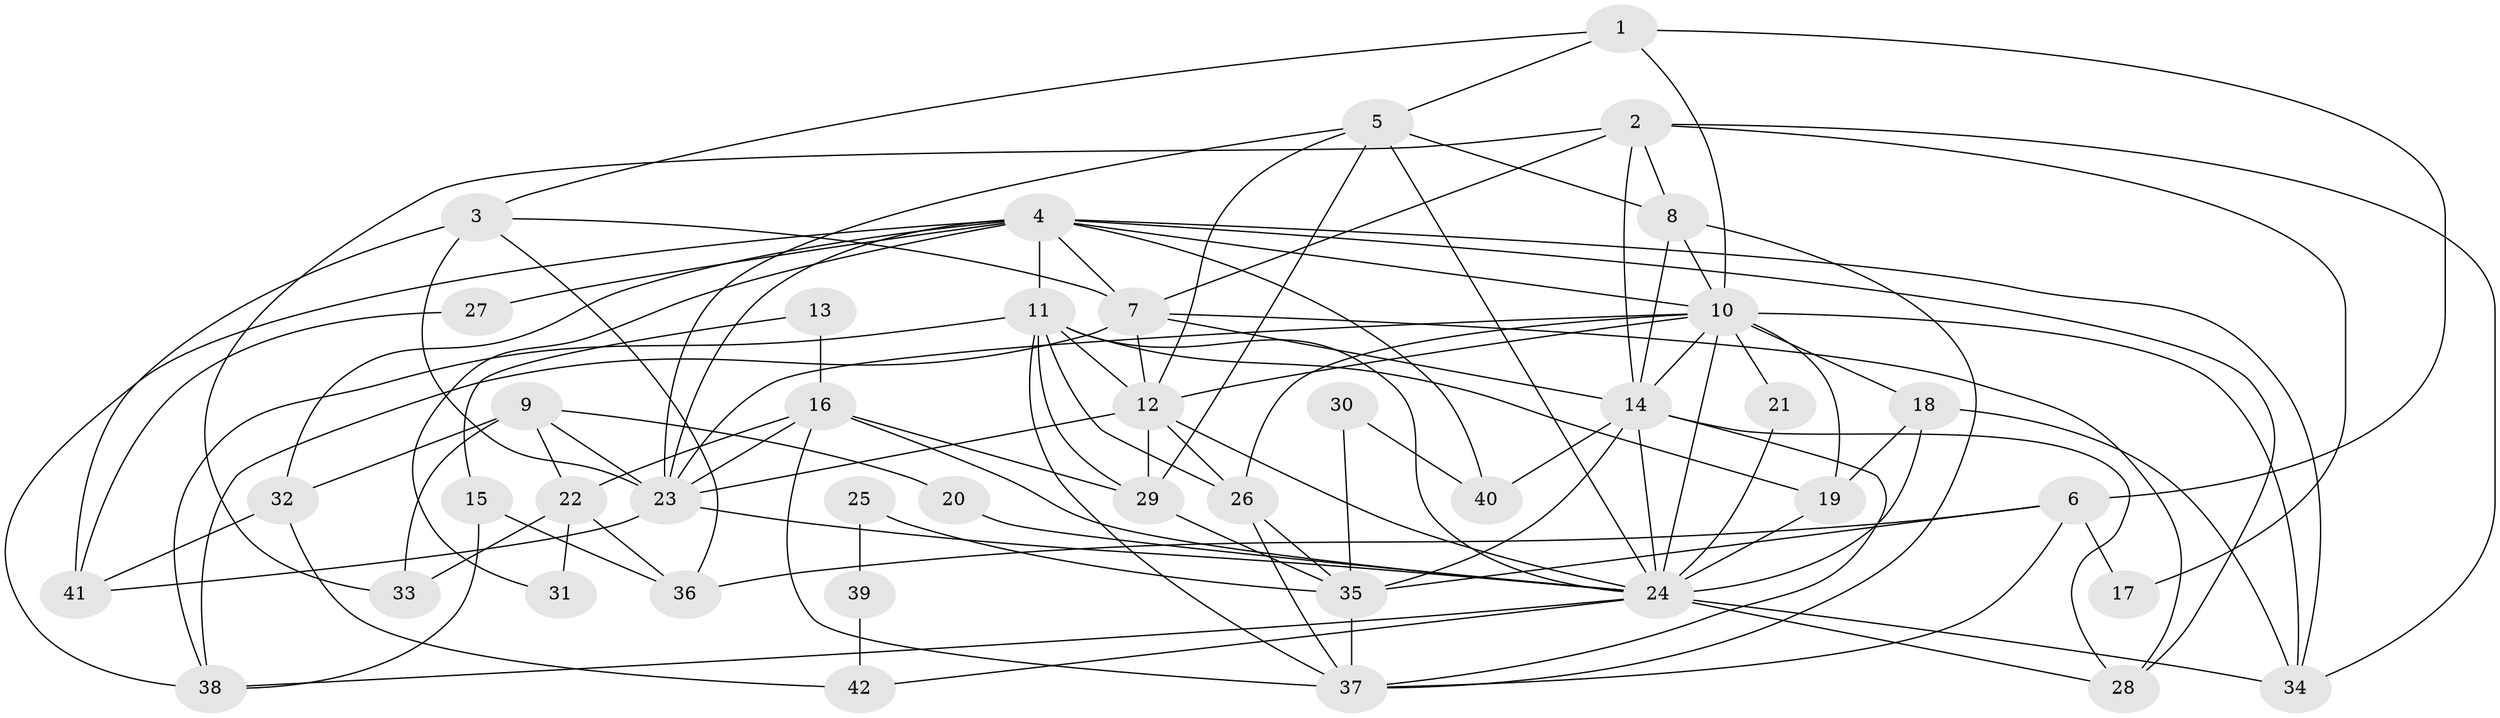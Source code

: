 // original degree distribution, {4: 0.27710843373493976, 5: 0.21686746987951808, 3: 0.26506024096385544, 2: 0.13253012048192772, 11: 0.012048192771084338, 6: 0.07228915662650602, 8: 0.012048192771084338, 7: 0.012048192771084338}
// Generated by graph-tools (version 1.1) at 2025/51/03/04/25 22:51:07]
// undirected, 42 vertices, 107 edges
graph export_dot {
  node [color=gray90,style=filled];
  1;
  2;
  3;
  4;
  5;
  6;
  7;
  8;
  9;
  10;
  11;
  12;
  13;
  14;
  15;
  16;
  17;
  18;
  19;
  20;
  21;
  22;
  23;
  24;
  25;
  26;
  27;
  28;
  29;
  30;
  31;
  32;
  33;
  34;
  35;
  36;
  37;
  38;
  39;
  40;
  41;
  42;
  1 -- 3 [weight=1.0];
  1 -- 5 [weight=1.0];
  1 -- 6 [weight=1.0];
  1 -- 10 [weight=1.0];
  2 -- 7 [weight=1.0];
  2 -- 8 [weight=1.0];
  2 -- 14 [weight=1.0];
  2 -- 17 [weight=1.0];
  2 -- 33 [weight=1.0];
  2 -- 34 [weight=1.0];
  3 -- 7 [weight=2.0];
  3 -- 23 [weight=1.0];
  3 -- 36 [weight=1.0];
  3 -- 41 [weight=2.0];
  4 -- 7 [weight=1.0];
  4 -- 10 [weight=2.0];
  4 -- 11 [weight=1.0];
  4 -- 23 [weight=1.0];
  4 -- 27 [weight=2.0];
  4 -- 28 [weight=1.0];
  4 -- 31 [weight=1.0];
  4 -- 32 [weight=1.0];
  4 -- 34 [weight=1.0];
  4 -- 38 [weight=1.0];
  4 -- 40 [weight=1.0];
  5 -- 8 [weight=1.0];
  5 -- 12 [weight=1.0];
  5 -- 23 [weight=1.0];
  5 -- 24 [weight=1.0];
  5 -- 29 [weight=1.0];
  6 -- 17 [weight=1.0];
  6 -- 35 [weight=1.0];
  6 -- 36 [weight=1.0];
  6 -- 37 [weight=1.0];
  7 -- 12 [weight=1.0];
  7 -- 14 [weight=2.0];
  7 -- 28 [weight=1.0];
  7 -- 38 [weight=1.0];
  8 -- 10 [weight=1.0];
  8 -- 14 [weight=1.0];
  8 -- 37 [weight=1.0];
  9 -- 20 [weight=1.0];
  9 -- 22 [weight=1.0];
  9 -- 23 [weight=1.0];
  9 -- 32 [weight=1.0];
  9 -- 33 [weight=1.0];
  10 -- 12 [weight=1.0];
  10 -- 14 [weight=3.0];
  10 -- 18 [weight=2.0];
  10 -- 19 [weight=1.0];
  10 -- 21 [weight=1.0];
  10 -- 23 [weight=1.0];
  10 -- 24 [weight=3.0];
  10 -- 26 [weight=1.0];
  10 -- 34 [weight=2.0];
  11 -- 12 [weight=1.0];
  11 -- 19 [weight=1.0];
  11 -- 24 [weight=1.0];
  11 -- 26 [weight=2.0];
  11 -- 29 [weight=1.0];
  11 -- 37 [weight=1.0];
  11 -- 38 [weight=1.0];
  12 -- 23 [weight=1.0];
  12 -- 24 [weight=1.0];
  12 -- 26 [weight=1.0];
  12 -- 29 [weight=1.0];
  13 -- 15 [weight=1.0];
  13 -- 16 [weight=1.0];
  14 -- 24 [weight=1.0];
  14 -- 28 [weight=1.0];
  14 -- 35 [weight=2.0];
  14 -- 37 [weight=1.0];
  14 -- 40 [weight=1.0];
  15 -- 36 [weight=1.0];
  15 -- 38 [weight=1.0];
  16 -- 22 [weight=1.0];
  16 -- 23 [weight=1.0];
  16 -- 24 [weight=1.0];
  16 -- 29 [weight=1.0];
  16 -- 37 [weight=1.0];
  18 -- 19 [weight=1.0];
  18 -- 24 [weight=1.0];
  18 -- 34 [weight=1.0];
  19 -- 24 [weight=1.0];
  20 -- 24 [weight=1.0];
  21 -- 24 [weight=1.0];
  22 -- 31 [weight=1.0];
  22 -- 33 [weight=1.0];
  22 -- 36 [weight=1.0];
  23 -- 24 [weight=1.0];
  23 -- 41 [weight=2.0];
  24 -- 28 [weight=1.0];
  24 -- 34 [weight=1.0];
  24 -- 38 [weight=1.0];
  24 -- 42 [weight=1.0];
  25 -- 35 [weight=2.0];
  25 -- 39 [weight=1.0];
  26 -- 35 [weight=1.0];
  26 -- 37 [weight=1.0];
  27 -- 41 [weight=1.0];
  29 -- 35 [weight=1.0];
  30 -- 35 [weight=1.0];
  30 -- 40 [weight=1.0];
  32 -- 41 [weight=1.0];
  32 -- 42 [weight=1.0];
  35 -- 37 [weight=1.0];
  39 -- 42 [weight=1.0];
}
